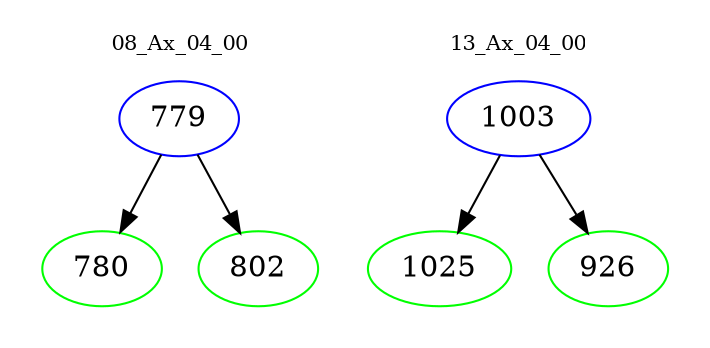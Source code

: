 digraph{
subgraph cluster_0 {
color = white
label = "08_Ax_04_00";
fontsize=10;
T0_779 [label="779", color="blue"]
T0_779 -> T0_780 [color="black"]
T0_780 [label="780", color="green"]
T0_779 -> T0_802 [color="black"]
T0_802 [label="802", color="green"]
}
subgraph cluster_1 {
color = white
label = "13_Ax_04_00";
fontsize=10;
T1_1003 [label="1003", color="blue"]
T1_1003 -> T1_1025 [color="black"]
T1_1025 [label="1025", color="green"]
T1_1003 -> T1_926 [color="black"]
T1_926 [label="926", color="green"]
}
}
